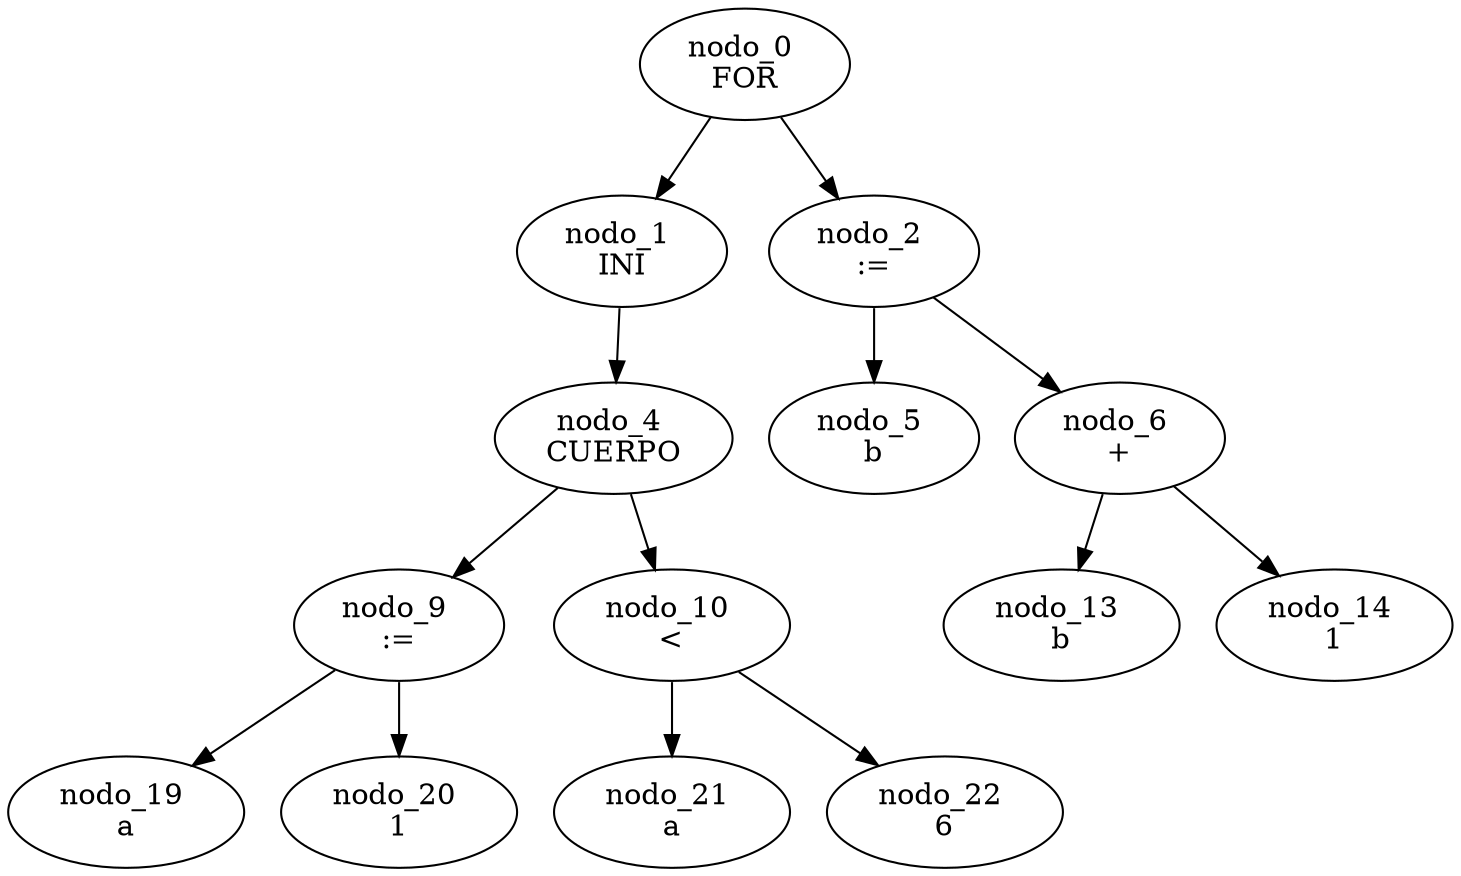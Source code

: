 digraph G {
	"nodo_0 \nFOR" -> "nodo_1 \nINI"
	"nodo_0 \nFOR" -> "nodo_2 \n:="
	"nodo_1 \nINI" -> "nodo_4 \nCUERPO"
	"nodo_4 \nCUERPO" -> "nodo_9 \n:="
	"nodo_4 \nCUERPO" -> "nodo_10 \n<"
	"nodo_9 \n:=" -> "nodo_19 \na"
	"nodo_9 \n:=" -> "nodo_20 \n1"
	"nodo_10 \n<" -> "nodo_21 \na"
	"nodo_10 \n<" -> "nodo_22 \n6"
	"nodo_2 \n:=" -> "nodo_5 \nb"
	"nodo_2 \n:=" -> "nodo_6 \n+"
	"nodo_6 \n+" -> "nodo_13 \nb"
	"nodo_6 \n+" -> "nodo_14 \n1"
}